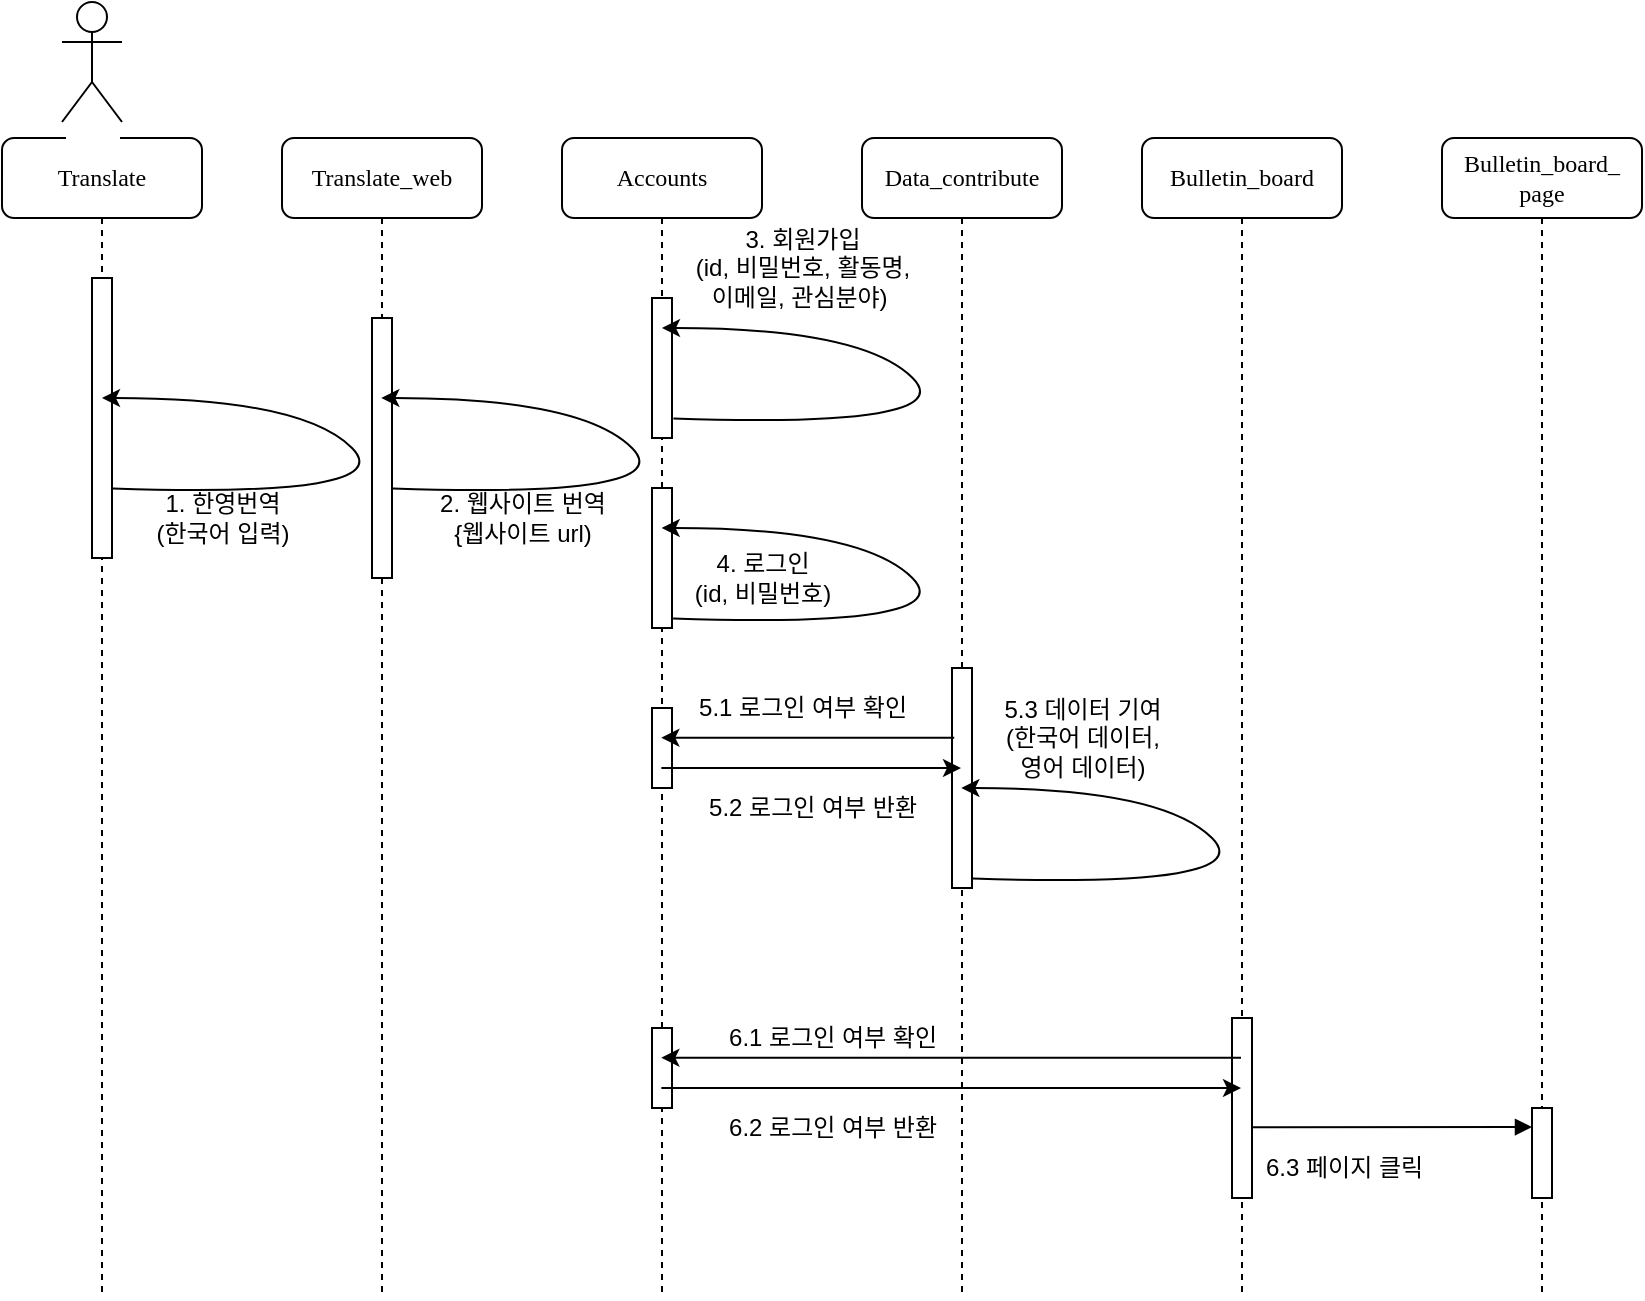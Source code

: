 <mxfile version="13.0.9" type="device"><diagram name="Page-1" id="13e1069c-82ec-6db2-03f1-153e76fe0fe0"><mxGraphModel dx="2549" dy="672" grid="1" gridSize="10" guides="1" tooltips="1" connect="1" arrows="1" fold="1" page="1" pageScale="1" pageWidth="1100" pageHeight="850" background="#ffffff" math="0" shadow="0"><root><mxCell id="0"/><mxCell id="1" parent="0"/><mxCell id="7baba1c4bc27f4b0-2" value="Bulletin_board" style="shape=umlLifeline;perimeter=lifelinePerimeter;whiteSpace=wrap;html=1;container=1;collapsible=0;recursiveResize=0;outlineConnect=0;rounded=1;shadow=0;comic=0;labelBackgroundColor=none;strokeWidth=1;fontFamily=Verdana;fontSize=12;align=center;" parent="1" vertex="1"><mxGeometry x="530" y="80" width="100" height="580" as="geometry"/></mxCell><mxCell id="7baba1c4bc27f4b0-10" value="" style="html=1;points=[];perimeter=orthogonalPerimeter;rounded=0;shadow=0;comic=0;labelBackgroundColor=none;strokeWidth=1;fontFamily=Verdana;fontSize=12;align=center;" parent="7baba1c4bc27f4b0-2" vertex="1"><mxGeometry x="45" y="440" width="10" height="90" as="geometry"/></mxCell><mxCell id="7baba1c4bc27f4b0-8" value="Accounts" style="shape=umlLifeline;perimeter=lifelinePerimeter;whiteSpace=wrap;html=1;container=1;collapsible=0;recursiveResize=0;outlineConnect=0;rounded=1;shadow=0;comic=0;labelBackgroundColor=none;strokeWidth=1;fontFamily=Verdana;fontSize=12;align=center;" parent="1" vertex="1"><mxGeometry x="240" y="80" width="100" height="580" as="geometry"/></mxCell><mxCell id="7baba1c4bc27f4b0-9" value="" style="html=1;points=[];perimeter=orthogonalPerimeter;rounded=0;shadow=0;comic=0;labelBackgroundColor=none;strokeWidth=1;fontFamily=Verdana;fontSize=12;align=center;" parent="7baba1c4bc27f4b0-8" vertex="1"><mxGeometry x="45" y="80" width="10" height="70" as="geometry"/></mxCell><mxCell id="iPXZ6sVsnvMmk4zfp5Yx-14" value="" style="html=1;points=[];perimeter=orthogonalPerimeter;rounded=0;shadow=0;comic=0;labelBackgroundColor=none;strokeWidth=1;fontFamily=Verdana;fontSize=12;align=center;" vertex="1" parent="7baba1c4bc27f4b0-8"><mxGeometry x="45" y="285" width="10" height="40" as="geometry"/></mxCell><mxCell id="PEBiN1MYnFI0sLCclJ9x-1" value="Bulletin_board_&lt;br&gt;page" style="shape=umlLifeline;perimeter=lifelinePerimeter;whiteSpace=wrap;html=1;container=1;collapsible=0;recursiveResize=0;outlineConnect=0;rounded=1;shadow=0;comic=0;labelBackgroundColor=none;strokeWidth=1;fontFamily=Verdana;fontSize=12;align=center;" parent="1" vertex="1"><mxGeometry x="680" y="80" width="100" height="580" as="geometry"/></mxCell><mxCell id="PEBiN1MYnFI0sLCclJ9x-2" value="" style="html=1;points=[];perimeter=orthogonalPerimeter;rounded=0;shadow=0;comic=0;labelBackgroundColor=none;strokeWidth=1;fontFamily=Verdana;fontSize=12;align=center;" parent="PEBiN1MYnFI0sLCclJ9x-1" vertex="1"><mxGeometry x="45" y="485" width="10" height="45" as="geometry"/></mxCell><mxCell id="p46tX76fRHPsYdXeYMYv-1" value="dispatch" style="verticalAlign=bottom;endArrow=block;labelBackgroundColor=none;fontFamily=Verdana;fontSize=12;edgeStyle=elbowEdgeStyle;elbow=vertical;align=center;fontColor=#FFFFFF;" parent="1" edge="1"><mxGeometry relative="1" as="geometry"><mxPoint x="585" y="574.58" as="sourcePoint"/><mxPoint x="725" y="574.58" as="targetPoint"/></mxGeometry></mxCell><mxCell id="p46tX76fRHPsYdXeYMYv-3" value="Translate" style="shape=umlLifeline;perimeter=lifelinePerimeter;whiteSpace=wrap;html=1;container=1;collapsible=0;recursiveResize=0;outlineConnect=0;rounded=1;shadow=0;comic=0;labelBackgroundColor=none;strokeWidth=1;fontFamily=Verdana;fontSize=12;align=center;" parent="1" vertex="1"><mxGeometry x="-40" y="80" width="100" height="580" as="geometry"/></mxCell><mxCell id="p46tX76fRHPsYdXeYMYv-4" value="" style="html=1;points=[];perimeter=orthogonalPerimeter;rounded=0;shadow=0;comic=0;labelBackgroundColor=none;strokeWidth=1;fontFamily=Verdana;fontSize=12;align=center;" parent="p46tX76fRHPsYdXeYMYv-3" vertex="1"><mxGeometry x="45" y="70" width="10" height="140" as="geometry"/></mxCell><mxCell id="iPXZ6sVsnvMmk4zfp5Yx-3" value="" style="curved=1;endArrow=classic;html=1;exitX=1.037;exitY=0.752;exitDx=0;exitDy=0;exitPerimeter=0;" edge="1" parent="p46tX76fRHPsYdXeYMYv-3" source="p46tX76fRHPsYdXeYMYv-4" target="p46tX76fRHPsYdXeYMYv-3"><mxGeometry width="50" height="50" relative="1" as="geometry"><mxPoint x="150" y="180" as="sourcePoint"/><mxPoint x="200" y="130" as="targetPoint"/><Array as="points"><mxPoint x="200" y="180"/><mxPoint x="150" y="130"/></Array></mxGeometry></mxCell><mxCell id="p46tX76fRHPsYdXeYMYv-6" value="&lt;font color=&quot;#000000&quot;&gt;&lt;br&gt;&lt;/font&gt;" style="text;html=1;resizable=0;points=[];autosize=1;align=left;verticalAlign=top;spacingTop=-4;fontColor=#FFFFFF;" parent="1" vertex="1"><mxGeometry x="20" y="150" width="20" height="10" as="geometry"/></mxCell><mxCell id="p46tX76fRHPsYdXeYMYv-12" value="&lt;font color=&quot;#000000&quot;&gt;6.3 페이지 클릭&lt;/font&gt;" style="text;html=1;resizable=0;points=[];autosize=1;align=left;verticalAlign=top;spacingTop=-4;fontColor=#FFFFFF;" parent="1" vertex="1"><mxGeometry x="590" y="585" width="100" height="10" as="geometry"/></mxCell><mxCell id="Kb_lhVQ8bwqETcErs3Q3-1" value="Actor" style="shape=umlActor;verticalLabelPosition=bottom;labelBackgroundColor=#ffffff;verticalAlign=top;html=1;outlineConnect=0;fontFamily=Verdana;fontSize=12;fontColor=#FFFFFF;" parent="1" vertex="1"><mxGeometry x="-10" y="12" width="30" height="60" as="geometry"/></mxCell><mxCell id="Kb_lhVQ8bwqETcErs3Q3-2" value="Translate_web" style="shape=umlLifeline;perimeter=lifelinePerimeter;whiteSpace=wrap;html=1;container=1;collapsible=0;recursiveResize=0;outlineConnect=0;rounded=1;shadow=0;comic=0;labelBackgroundColor=none;strokeWidth=1;fontFamily=Verdana;fontSize=12;align=center;" parent="1" vertex="1"><mxGeometry x="100" y="80" width="100" height="580" as="geometry"/></mxCell><mxCell id="Kb_lhVQ8bwqETcErs3Q3-3" value="" style="html=1;points=[];perimeter=orthogonalPerimeter;rounded=0;shadow=0;comic=0;labelBackgroundColor=none;strokeWidth=1;fontFamily=Verdana;fontSize=12;align=center;" parent="Kb_lhVQ8bwqETcErs3Q3-2" vertex="1"><mxGeometry x="45" y="90" width="10" height="130" as="geometry"/></mxCell><mxCell id="Kb_lhVQ8bwqETcErs3Q3-8" value="Data_contribute" style="shape=umlLifeline;perimeter=lifelinePerimeter;whiteSpace=wrap;html=1;container=1;collapsible=0;recursiveResize=0;outlineConnect=0;rounded=1;shadow=0;comic=0;labelBackgroundColor=none;strokeWidth=1;fontFamily=Verdana;fontSize=12;align=center;" parent="1" vertex="1"><mxGeometry x="390" y="80" width="100" height="580" as="geometry"/></mxCell><mxCell id="Kb_lhVQ8bwqETcErs3Q3-9" value="" style="html=1;points=[];perimeter=orthogonalPerimeter;rounded=0;shadow=0;comic=0;labelBackgroundColor=none;strokeWidth=1;fontFamily=Verdana;fontSize=12;align=center;" parent="Kb_lhVQ8bwqETcErs3Q3-8" vertex="1"><mxGeometry x="45" y="265" width="10" height="110" as="geometry"/></mxCell><mxCell id="iPXZ6sVsnvMmk4zfp5Yx-4" value="" style="curved=1;endArrow=classic;html=1;exitX=1.037;exitY=0.752;exitDx=0;exitDy=0;exitPerimeter=0;" edge="1" parent="1"><mxGeometry width="50" height="50" relative="1" as="geometry"><mxPoint x="155.37" y="255.28" as="sourcePoint"/><mxPoint x="149.667" y="210" as="targetPoint"/><Array as="points"><mxPoint x="300" y="260"/><mxPoint x="250" y="210"/></Array></mxGeometry></mxCell><mxCell id="iPXZ6sVsnvMmk4zfp5Yx-6" value="1. 한영번역&lt;br&gt;(한국어 입력)" style="text;html=1;align=center;verticalAlign=middle;resizable=0;points=[];autosize=1;" vertex="1" parent="1"><mxGeometry x="25" y="255" width="90" height="30" as="geometry"/></mxCell><mxCell id="iPXZ6sVsnvMmk4zfp5Yx-7" value="2. 웹사이트 번역&lt;br&gt;{웹사이트 url)" style="text;html=1;align=center;verticalAlign=middle;resizable=0;points=[];autosize=1;" vertex="1" parent="1"><mxGeometry x="170" y="255" width="100" height="30" as="geometry"/></mxCell><mxCell id="iPXZ6sVsnvMmk4zfp5Yx-8" value="" style="curved=1;endArrow=classic;html=1;exitX=1.037;exitY=0.752;exitDx=0;exitDy=0;exitPerimeter=0;" edge="1" parent="1"><mxGeometry width="50" height="50" relative="1" as="geometry"><mxPoint x="295.7" y="220.28" as="sourcePoint"/><mxPoint x="289.997" y="175" as="targetPoint"/><Array as="points"><mxPoint x="440.33" y="225"/><mxPoint x="390.33" y="175"/></Array></mxGeometry></mxCell><mxCell id="iPXZ6sVsnvMmk4zfp5Yx-9" value="3. 회원가입&lt;br&gt;(id, 비밀번호, 활동명, &lt;br&gt;이메일, 관심분야)&amp;nbsp;" style="text;html=1;align=center;verticalAlign=middle;resizable=0;points=[];autosize=1;" vertex="1" parent="1"><mxGeometry x="295" y="120" width="130" height="50" as="geometry"/></mxCell><mxCell id="iPXZ6sVsnvMmk4zfp5Yx-10" value="" style="html=1;points=[];perimeter=orthogonalPerimeter;rounded=0;shadow=0;comic=0;labelBackgroundColor=none;strokeWidth=1;fontFamily=Verdana;fontSize=12;align=center;" vertex="1" parent="1"><mxGeometry x="285" y="255" width="10" height="70" as="geometry"/></mxCell><mxCell id="iPXZ6sVsnvMmk4zfp5Yx-11" value="4. 로그인&lt;br&gt;(id, 비밀번호)" style="text;html=1;align=center;verticalAlign=middle;resizable=0;points=[];autosize=1;" vertex="1" parent="1"><mxGeometry x="295" y="285" width="90" height="30" as="geometry"/></mxCell><mxCell id="iPXZ6sVsnvMmk4zfp5Yx-12" value="" style="curved=1;endArrow=classic;html=1;exitX=1.037;exitY=0.752;exitDx=0;exitDy=0;exitPerimeter=0;" edge="1" parent="1"><mxGeometry width="50" height="50" relative="1" as="geometry"><mxPoint x="295.54" y="320.28" as="sourcePoint"/><mxPoint x="289.837" y="275" as="targetPoint"/><Array as="points"><mxPoint x="440.17" y="325"/><mxPoint x="390.17" y="275"/></Array></mxGeometry></mxCell><mxCell id="iPXZ6sVsnvMmk4zfp5Yx-15" value="" style="endArrow=classic;html=1;exitX=0.111;exitY=0.317;exitDx=0;exitDy=0;exitPerimeter=0;" edge="1" parent="1" source="Kb_lhVQ8bwqETcErs3Q3-9"><mxGeometry width="50" height="50" relative="1" as="geometry"><mxPoint x="410" y="385" as="sourcePoint"/><mxPoint x="289.667" y="379.87" as="targetPoint"/></mxGeometry></mxCell><mxCell id="iPXZ6sVsnvMmk4zfp5Yx-16" value="5.1 로그인 여부 확인" style="text;html=1;align=center;verticalAlign=middle;resizable=0;points=[];autosize=1;" vertex="1" parent="1"><mxGeometry x="295" y="355" width="130" height="20" as="geometry"/></mxCell><mxCell id="iPXZ6sVsnvMmk4zfp5Yx-17" value="" style="endArrow=classic;html=1;" edge="1" parent="1"><mxGeometry width="50" height="50" relative="1" as="geometry"><mxPoint x="289.667" y="395" as="sourcePoint"/><mxPoint x="439.5" y="395" as="targetPoint"/><Array as="points"><mxPoint x="420" y="395"/></Array></mxGeometry></mxCell><mxCell id="iPXZ6sVsnvMmk4zfp5Yx-18" value="5.2 로그인 여부 반환" style="text;html=1;align=center;verticalAlign=middle;resizable=0;points=[];autosize=1;" vertex="1" parent="1"><mxGeometry x="300" y="405" width="130" height="20" as="geometry"/></mxCell><mxCell id="iPXZ6sVsnvMmk4zfp5Yx-19" value="" style="curved=1;endArrow=classic;html=1;exitX=1.037;exitY=0.752;exitDx=0;exitDy=0;exitPerimeter=0;" edge="1" parent="1"><mxGeometry width="50" height="50" relative="1" as="geometry"><mxPoint x="445.37" y="450.28" as="sourcePoint"/><mxPoint x="439.667" y="405" as="targetPoint"/><Array as="points"><mxPoint x="590" y="455"/><mxPoint x="540" y="405"/></Array></mxGeometry></mxCell><mxCell id="iPXZ6sVsnvMmk4zfp5Yx-20" value="5.3 데이터 기여&lt;br&gt;(한국어 데이터, &lt;br&gt;영어 데이터)" style="text;html=1;align=center;verticalAlign=middle;resizable=0;points=[];autosize=1;" vertex="1" parent="1"><mxGeometry x="450" y="355" width="100" height="50" as="geometry"/></mxCell><mxCell id="iPXZ6sVsnvMmk4zfp5Yx-21" value="" style="html=1;points=[];perimeter=orthogonalPerimeter;rounded=0;shadow=0;comic=0;labelBackgroundColor=none;strokeWidth=1;fontFamily=Verdana;fontSize=12;align=center;" vertex="1" parent="1"><mxGeometry x="285" y="525" width="10" height="40" as="geometry"/></mxCell><mxCell id="iPXZ6sVsnvMmk4zfp5Yx-22" value="" style="endArrow=classic;html=1;" edge="1" parent="1" source="7baba1c4bc27f4b0-2"><mxGeometry width="50" height="50" relative="1" as="geometry"><mxPoint x="436.11" y="539.87" as="sourcePoint"/><mxPoint x="289.667" y="539.87" as="targetPoint"/></mxGeometry></mxCell><mxCell id="iPXZ6sVsnvMmk4zfp5Yx-23" value="" style="endArrow=classic;html=1;" edge="1" parent="1" target="7baba1c4bc27f4b0-2"><mxGeometry width="50" height="50" relative="1" as="geometry"><mxPoint x="289.667" y="555" as="sourcePoint"/><mxPoint x="439.5" y="555" as="targetPoint"/><Array as="points"><mxPoint x="420" y="555"/></Array></mxGeometry></mxCell><mxCell id="iPXZ6sVsnvMmk4zfp5Yx-24" value="6.2 로그인 여부 반환" style="text;html=1;align=center;verticalAlign=middle;resizable=0;points=[];autosize=1;" vertex="1" parent="1"><mxGeometry x="310" y="565" width="130" height="20" as="geometry"/></mxCell><mxCell id="iPXZ6sVsnvMmk4zfp5Yx-25" value="6.1 로그인 여부 확인" style="text;html=1;align=center;verticalAlign=middle;resizable=0;points=[];autosize=1;" vertex="1" parent="1"><mxGeometry x="310" y="520" width="130" height="20" as="geometry"/></mxCell></root></mxGraphModel></diagram></mxfile>